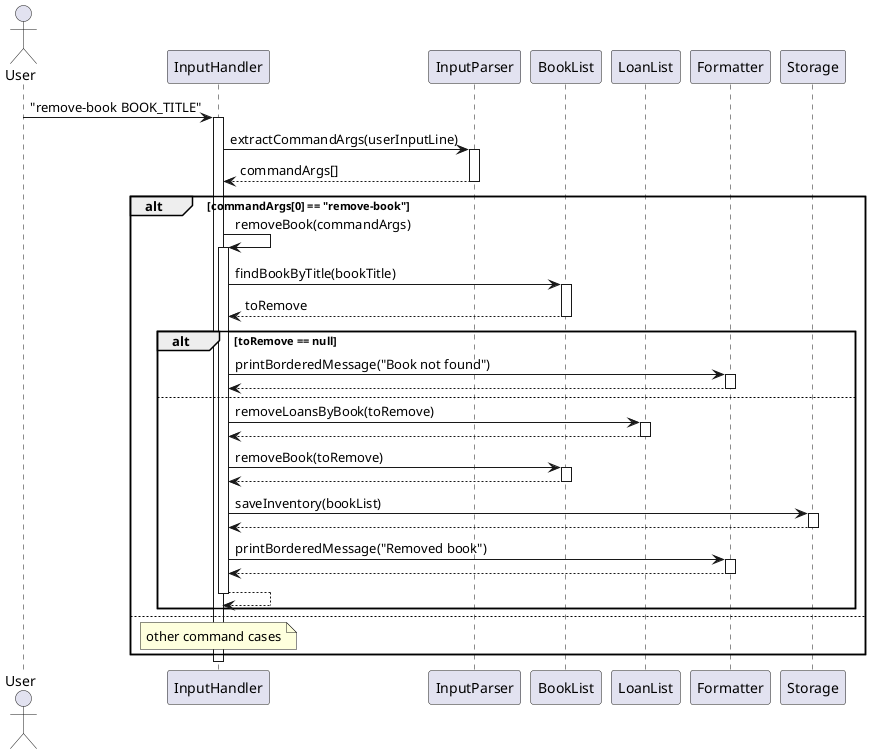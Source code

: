 @startuml
actor User
participant InputHandler
participant InputParser
participant BookList
participant LoanList
participant Formatter
participant Storage

User -> InputHandler: "remove-book BOOK_TITLE"
activate InputHandler

    InputHandler -> InputParser: extractCommandArgs(userInputLine)
    activate InputParser
    InputParser --> InputHandler: commandArgs[]
    deactivate InputParser
    alt commandArgs[0] == "remove-book"
        InputHandler -> InputHandler: removeBook(commandArgs)
        activate InputHandler
        InputHandler -> BookList: findBookByTitle(bookTitle)
        activate BookList
        BookList --> InputHandler: toRemove
        deactivate BookList
        alt toRemove == null
            InputHandler -> Formatter: printBorderedMessage("Book not found")
            activate Formatter
            Formatter --> InputHandler
            deactivate Formatter
        else
            InputHandler -> LoanList: removeLoansByBook(toRemove)
            activate LoanList
            LoanList --> InputHandler
            deactivate LoanList

            InputHandler -> BookList: removeBook(toRemove)
            activate BookList
            BookList --> InputHandler
            deactivate BookList
            InputHandler -> Storage: saveInventory(bookList)
            activate Storage
            Storage --> InputHandler
            deactivate Storage
            InputHandler -> Formatter: printBorderedMessage("Removed book")
            activate Formatter
            Formatter --> InputHandler
            deactivate Formatter
            InputHandler --> InputHandler
            deactivate InputHandler
        end
    else
    note over InputHandler
    other command cases
    end note
    end

deactivate InputHandler
@enduml
